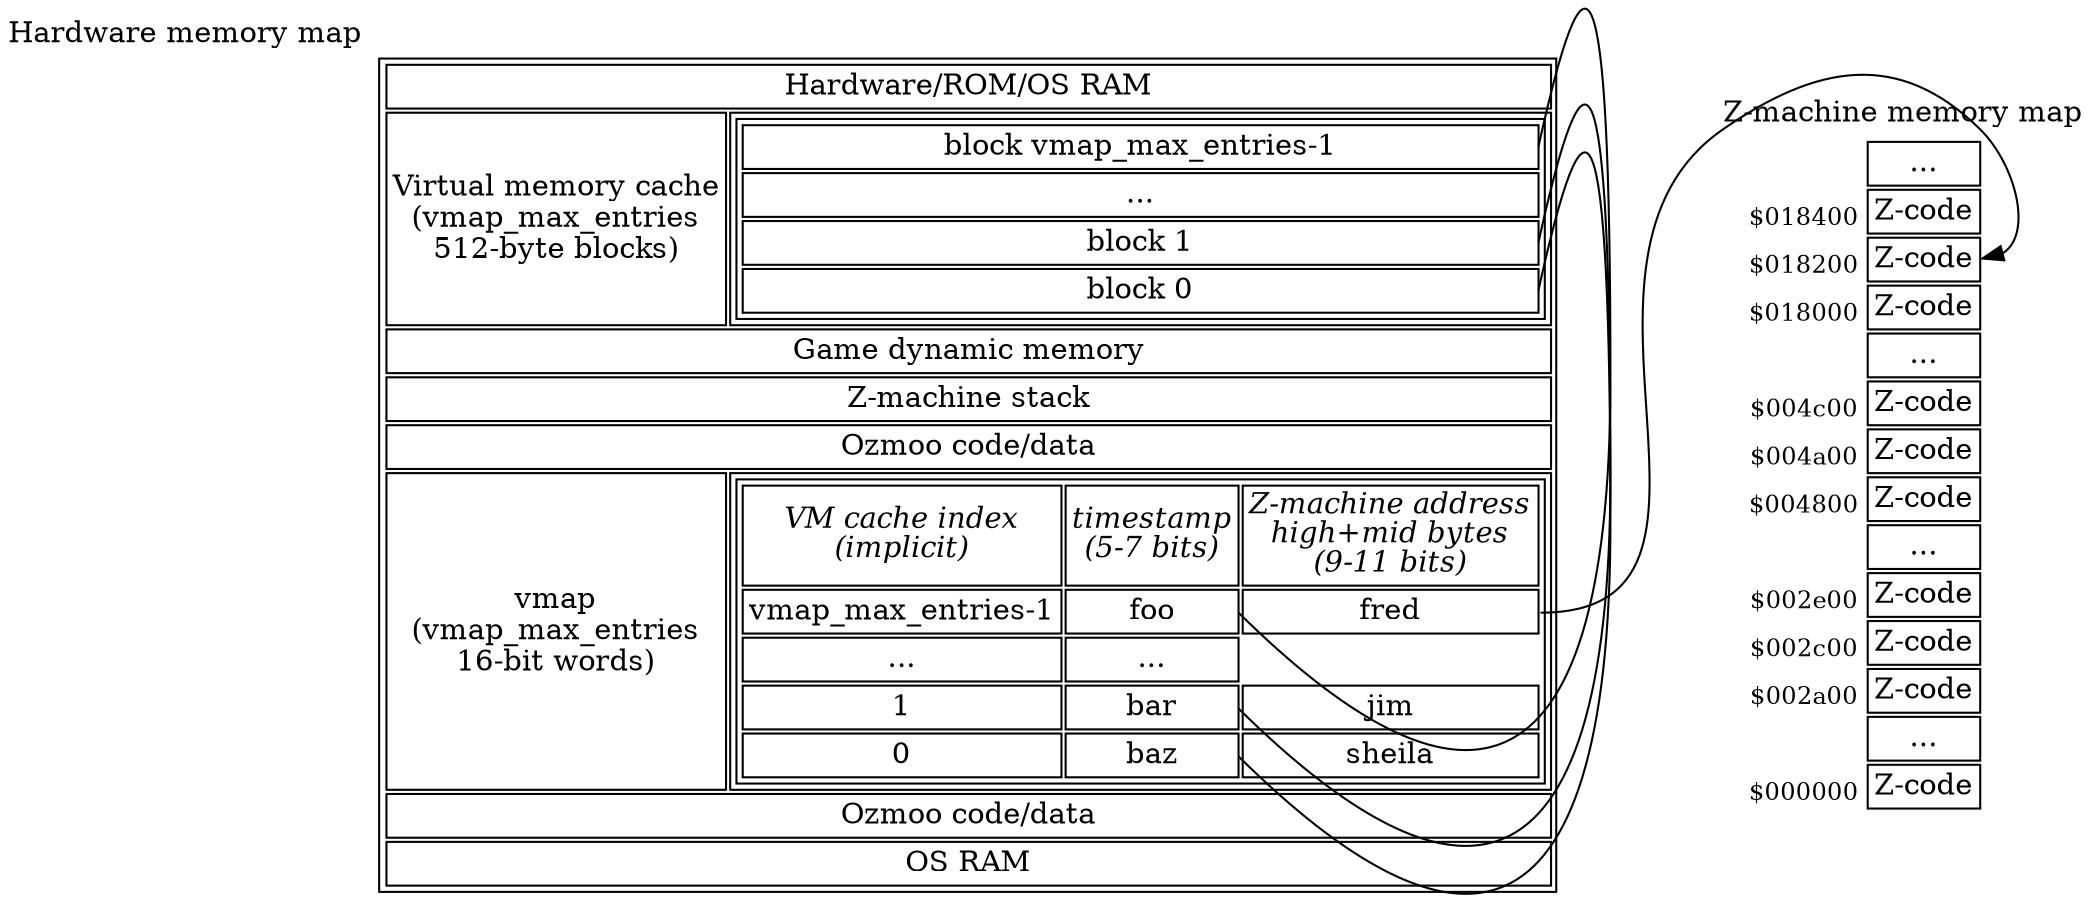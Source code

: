 digraph memory {
    forcelabels=true;
    node [shape=plaintext];

    # SFTODO: Rename "top" to "ram"?
    top [xlabel="Hardware memory map", label=<
    <table>
        <tr><td colspan="2">Hardware/ROM/OS RAM</td></tr>
        <!-- SFTODO: could label start of this chunk of memory vmap_first_ram_page -->
        <tr><td>Virtual memory cache<br/>(vmap_max_entries<br/>512-byte blocks)</td>
            <td>
                <table port="vmem">
                    <tr><td port="lastblock">block vmap_max_entries-1</td></tr>
                    <tr><td>...</td></tr>
                    <tr><td port="block1">block 1</td></tr>
                    <tr><td port="block0">block 0</td></tr>
                </table>
            </td>
        </tr>
        <tr><td colspan="2">Game dynamic memory</td></tr>
        <tr><td colspan="2">Z-machine stack</td></tr>
        <tr><td colspan="2">Ozmoo code/data</td></tr>
        <tr><td>vmap<br/>(vmap_max_entries<br/>16-bit words)</td>
            <td>
                <table>
                    <tr>
                        <td><i>VM cache index<br/>(implicit)</i></td>
                        <td><i>timestamp<br/>(5-7 bits)</i></td>
                        <td><i>Z-machine address<br/>high+mid bytes<br/>(9-11 bits)</i></td>
                    </tr>
                    <tr><td>vmap_max_entries-1</td><td port="xlastblock">foo</td><td port="xvmaplast">fred</td></tr>
                    <tr><td>...</td><td>...</td></tr>
                    <tr><td>1</td><td port="xblock1">bar</td><td>jim</td></tr>
                    <tr><td>0</td><td port="xblock0">baz</td><td>sheila</td></tr>
                </table>
            </td>
        </tr>
        <tr><td colspan="2">Ozmoo code/data</td></tr>
        <tr><td colspan="2">OS RAM</td></tr>
    </table>>];

    zmachine [xlabel="Z-machine memory map", label=<
    <table border="0">
        <tr>
            <td></td>
            <td border="1">...</td>
        </tr>
        <tr>
            <td><sub>$018400</sub></td>
            <td border="1">Z-code</td>
        </tr>
        <tr>
            <td><sub>$018200</sub></td>
            <td border="1" port="vmaplasttarget">Z-code</td>
        </tr>
        <tr>
            <td><sub>$018000</sub></td>
            <td border="1" port="vmaplasttarget">Z-code</td>
        </tr>
        <tr>
            <td></td>
            <td border="1">...</td>
        </tr>
        <tr>
            <td><sub>$004c00</sub></td>
            <td border="1">Z-code</td>
        </tr>
        <tr>
            <td><sub>$004a00</sub></td>
            <td border="1">Z-code</td>
        </tr>
        <tr>
            <td><sub>$004800</sub></td>
            <td border="1">Z-code</td>
        </tr>
        <tr>
            <td></td>
            <td border="1">...</td>
        </tr>
        <tr>
            <td><sub>$002e00</sub></td>
            <td border="1">Z-code</td>
        </tr>
        <tr>
            <td><sub>$002c00</sub></td>
            <td border="1">Z-code</td>
        </tr>
        <tr>
            <td><sub>$002a00</sub></td>
            <td border="1">Z-code</td>
        </tr>
        <tr>
            <td></td>
            <td border="1">...</td>
        </tr>
        <tr>
            <td><sub>$000000</sub></td>
            <td border="1">Z-code</td>
        </tr>
    </table>>];

    {rank = same; top zmachine};

    # Get rid of these lines, since they don't route well?
    top:lastblock:e -> top:xlastblock:e [dir=none];
    top:block1:e -> top:xblock1:e [dir=none];
    top:block0:e -> top:xblock0:e [dir=none];

    top:xvmaplast:e -> zmachine:vmaplasttarget; # SFTODO: arrow head?
}

# vi: sw=4 sts=4
